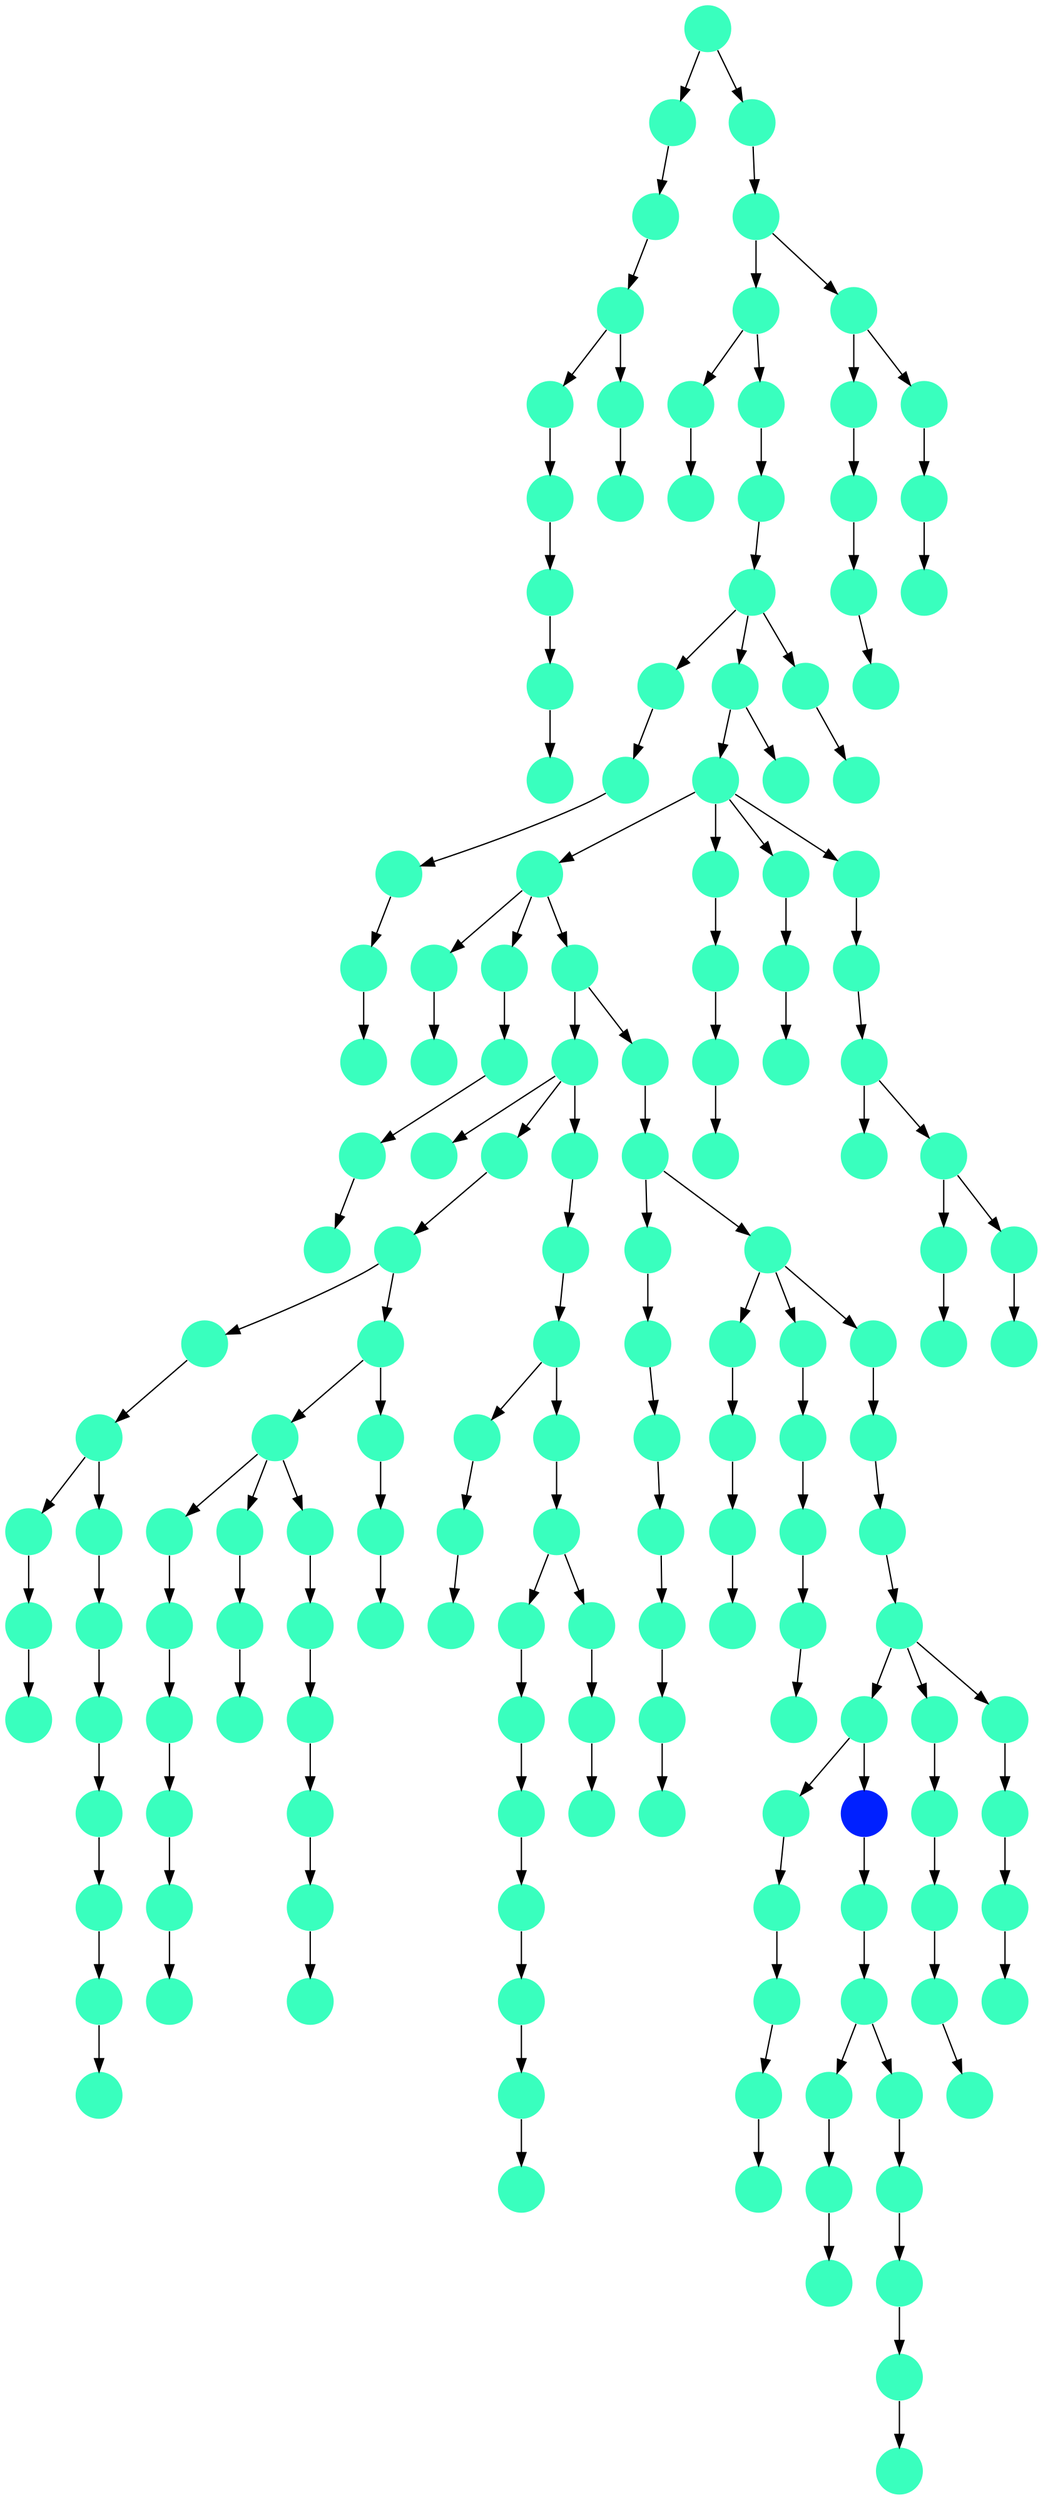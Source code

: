 digraph{
0 [tooltip = "K", penwidth = 0, style = filled, fillcolor = "#39ffbe", shape = circle, label = ""]
1 [tooltip = "K", penwidth = 0, style = filled, fillcolor = "#39ffbe", shape = circle, label = ""]
2 [tooltip = "K", penwidth = 0, style = filled, fillcolor = "#39ffbe", shape = circle, label = ""]
3 [tooltip = "K", penwidth = 0, style = filled, fillcolor = "#39ffbe", shape = circle, label = ""]
4 [tooltip = "K", penwidth = 0, style = filled, fillcolor = "#39ffbe", shape = circle, label = ""]
5 [tooltip = "K", penwidth = 0, style = filled, fillcolor = "#39ffbe", shape = circle, label = ""]
6 [tooltip = "K", penwidth = 0, style = filled, fillcolor = "#39ffbe", shape = circle, label = ""]
7 [tooltip = "K", penwidth = 0, style = filled, fillcolor = "#39ffbe", shape = circle, label = ""]
8 [tooltip = "K", penwidth = 0, style = filled, fillcolor = "#39ffbe", shape = circle, label = ""]
9 [tooltip = "K", penwidth = 0, style = filled, fillcolor = "#39ffbe", shape = circle, label = ""]
10 [tooltip = "K", penwidth = 0, style = filled, fillcolor = "#39ffbe", shape = circle, label = ""]
11 [tooltip = "K", penwidth = 0, style = filled, fillcolor = "#39ffbe", shape = circle, label = ""]
12 [tooltip = "K", penwidth = 0, style = filled, fillcolor = "#39ffbe", shape = circle, label = ""]
13 [tooltip = "K", penwidth = 0, style = filled, fillcolor = "#39ffbe", shape = circle, label = ""]
14 [tooltip = "K", penwidth = 0, style = filled, fillcolor = "#39ffbe", shape = circle, label = ""]
15 [tooltip = "K", penwidth = 0, style = filled, fillcolor = "#39ffbe", shape = circle, label = ""]
16 [tooltip = "K", penwidth = 0, style = filled, fillcolor = "#39ffbe", shape = circle, label = ""]
17 [tooltip = "K", penwidth = 0, style = filled, fillcolor = "#39ffbe", shape = circle, label = ""]
18 [tooltip = "K", penwidth = 0, style = filled, fillcolor = "#39ffbe", shape = circle, label = ""]
19 [tooltip = "K", penwidth = 0, style = filled, fillcolor = "#39ffbe", shape = circle, label = ""]
20 [tooltip = "K", penwidth = 0, style = filled, fillcolor = "#39ffbe", shape = circle, label = ""]
21 [tooltip = "K", penwidth = 0, style = filled, fillcolor = "#39ffbe", shape = circle, label = ""]
22 [tooltip = "K", penwidth = 0, style = filled, fillcolor = "#39ffbe", shape = circle, label = ""]
23 [tooltip = "K", penwidth = 0, style = filled, fillcolor = "#39ffbe", shape = circle, label = ""]
24 [tooltip = "K", penwidth = 0, style = filled, fillcolor = "#39ffbe", shape = circle, label = ""]
25 [tooltip = "K", penwidth = 0, style = filled, fillcolor = "#39ffbe", shape = circle, label = ""]
26 [tooltip = "K", penwidth = 0, style = filled, fillcolor = "#39ffbe", shape = circle, label = ""]
27 [tooltip = "K", penwidth = 0, style = filled, fillcolor = "#39ffbe", shape = circle, label = ""]
28 [tooltip = "K", penwidth = 0, style = filled, fillcolor = "#39ffbe", shape = circle, label = ""]
29 [tooltip = "K", penwidth = 0, style = filled, fillcolor = "#39ffbe", shape = circle, label = ""]
30 [tooltip = "K", penwidth = 0, style = filled, fillcolor = "#39ffbe", shape = circle, label = ""]
31 [tooltip = "K", penwidth = 0, style = filled, fillcolor = "#39ffbe", shape = circle, label = ""]
32 [tooltip = "K", penwidth = 0, style = filled, fillcolor = "#39ffbe", shape = circle, label = ""]
33 [tooltip = "K", penwidth = 0, style = filled, fillcolor = "#39ffbe", shape = circle, label = ""]
34 [tooltip = "K", penwidth = 0, style = filled, fillcolor = "#39ffbe", shape = circle, label = ""]
35 [tooltip = "K", penwidth = 0, style = filled, fillcolor = "#39ffbe", shape = circle, label = ""]
36 [tooltip = "K", penwidth = 0, style = filled, fillcolor = "#39ffbe", shape = circle, label = ""]
37 [tooltip = "K", penwidth = 0, style = filled, fillcolor = "#39ffbe", shape = circle, label = ""]
38 [tooltip = "K", penwidth = 0, style = filled, fillcolor = "#39ffbe", shape = circle, label = ""]
39 [tooltip = "K", penwidth = 0, style = filled, fillcolor = "#39ffbe", shape = circle, label = ""]
40 [tooltip = "K", penwidth = 0, style = filled, fillcolor = "#39ffbe", shape = circle, label = ""]
41 [tooltip = "K", penwidth = 0, style = filled, fillcolor = "#39ffbe", shape = circle, label = ""]
42 [tooltip = "K", penwidth = 0, style = filled, fillcolor = "#39ffbe", shape = circle, label = ""]
43 [tooltip = "K", penwidth = 0, style = filled, fillcolor = "#39ffbe", shape = circle, label = ""]
44 [tooltip = "K", penwidth = 0, style = filled, fillcolor = "#39ffbe", shape = circle, label = ""]
45 [tooltip = "K", penwidth = 0, style = filled, fillcolor = "#39ffbe", shape = circle, label = ""]
46 [tooltip = "K", penwidth = 0, style = filled, fillcolor = "#39ffbe", shape = circle, label = ""]
47 [tooltip = "K", penwidth = 0, style = filled, fillcolor = "#39ffbe", shape = circle, label = ""]
48 [tooltip = "K", penwidth = 0, style = filled, fillcolor = "#39ffbe", shape = circle, label = ""]
49 [tooltip = "K", penwidth = 0, style = filled, fillcolor = "#39ffbe", shape = circle, label = ""]
50 [tooltip = "K", penwidth = 0, style = filled, fillcolor = "#39ffbe", shape = circle, label = ""]
51 [tooltip = "K", penwidth = 0, style = filled, fillcolor = "#39ffbe", shape = circle, label = ""]
52 [tooltip = "K", penwidth = 0, style = filled, fillcolor = "#39ffbe", shape = circle, label = ""]
53 [tooltip = "K", penwidth = 0, style = filled, fillcolor = "#39ffbe", shape = circle, label = ""]
54 [tooltip = "K", penwidth = 0, style = filled, fillcolor = "#39ffbe", shape = circle, label = ""]
55 [tooltip = "K", penwidth = 0, style = filled, fillcolor = "#39ffbe", shape = circle, label = ""]
56 [tooltip = "K", penwidth = 0, style = filled, fillcolor = "#39ffbe", shape = circle, label = ""]
57 [tooltip = "K", penwidth = 0, style = filled, fillcolor = "#39ffbe", shape = circle, label = ""]
58 [tooltip = "K", penwidth = 0, style = filled, fillcolor = "#39ffbe", shape = circle, label = ""]
59 [tooltip = "K", penwidth = 0, style = filled, fillcolor = "#39ffbe", shape = circle, label = ""]
60 [tooltip = "K", penwidth = 0, style = filled, fillcolor = "#39ffbe", shape = circle, label = ""]
61 [tooltip = "K", penwidth = 0, style = filled, fillcolor = "#39ffbe", shape = circle, label = ""]
62 [tooltip = "K", penwidth = 0, style = filled, fillcolor = "#39ffbe", shape = circle, label = ""]
63 [tooltip = "K", penwidth = 0, style = filled, fillcolor = "#39ffbe", shape = circle, label = ""]
64 [tooltip = "K", penwidth = 0, style = filled, fillcolor = "#39ffbe", shape = circle, label = ""]
65 [tooltip = "K", penwidth = 0, style = filled, fillcolor = "#39ffbe", shape = circle, label = ""]
66 [tooltip = "K", penwidth = 0, style = filled, fillcolor = "#39ffbe", shape = circle, label = ""]
67 [tooltip = "K", penwidth = 0, style = filled, fillcolor = "#39ffbe", shape = circle, label = ""]
68 [tooltip = "K", penwidth = 0, style = filled, fillcolor = "#39ffbe", shape = circle, label = ""]
69 [tooltip = "K", penwidth = 0, style = filled, fillcolor = "#39ffbe", shape = circle, label = ""]
70 [tooltip = "K", penwidth = 0, style = filled, fillcolor = "#39ffbe", shape = circle, label = ""]
71 [tooltip = "K", penwidth = 0, style = filled, fillcolor = "#39ffbe", shape = circle, label = ""]
72 [tooltip = "K", penwidth = 0, style = filled, fillcolor = "#39ffbe", shape = circle, label = ""]
73 [tooltip = "K", penwidth = 0, style = filled, fillcolor = "#39ffbe", shape = circle, label = ""]
74 [tooltip = "K", penwidth = 0, style = filled, fillcolor = "#39ffbe", shape = circle, label = ""]
75 [tooltip = "K", penwidth = 0, style = filled, fillcolor = "#39ffbe", shape = circle, label = ""]
76 [tooltip = "K", penwidth = 0, style = filled, fillcolor = "#39ffbe", shape = circle, label = ""]
77 [tooltip = "K", penwidth = 0, style = filled, fillcolor = "#39ffbe", shape = circle, label = ""]
78 [tooltip = "K", penwidth = 0, style = filled, fillcolor = "#39ffbe", shape = circle, label = ""]
79 [tooltip = "K", penwidth = 0, style = filled, fillcolor = "#39ffbe", shape = circle, label = ""]
80 [tooltip = "K", penwidth = 0, style = filled, fillcolor = "#39ffbe", shape = circle, label = ""]
81 [tooltip = "K", penwidth = 0, style = filled, fillcolor = "#39ffbe", shape = circle, label = ""]
82 [tooltip = "K", penwidth = 0, style = filled, fillcolor = "#39ffbe", shape = circle, label = ""]
83 [tooltip = "K", penwidth = 0, style = filled, fillcolor = "#39ffbe", shape = circle, label = ""]
84 [tooltip = "K", penwidth = 0, style = filled, fillcolor = "#39ffbe", shape = circle, label = ""]
85 [tooltip = "K", penwidth = 0, style = filled, fillcolor = "#39ffbe", shape = circle, label = ""]
86 [tooltip = "K", penwidth = 0, style = filled, fillcolor = "#39ffbe", shape = circle, label = ""]
87 [tooltip = "K", penwidth = 0, style = filled, fillcolor = "#39ffbe", shape = circle, label = ""]
88 [tooltip = "K", penwidth = 0, style = filled, fillcolor = "#39ffbe", shape = circle, label = ""]
89 [tooltip = "K", penwidth = 0, style = filled, fillcolor = "#39ffbe", shape = circle, label = ""]
90 [tooltip = "K", penwidth = 0, style = filled, fillcolor = "#39ffbe", shape = circle, label = ""]
91 [tooltip = "K", penwidth = 0, style = filled, fillcolor = "#39ffbe", shape = circle, label = ""]
92 [tooltip = "K", penwidth = 0, style = filled, fillcolor = "#39ffbe", shape = circle, label = ""]
93 [tooltip = "K", penwidth = 0, style = filled, fillcolor = "#39ffbe", shape = circle, label = ""]
94 [tooltip = "K", penwidth = 0, style = filled, fillcolor = "#39ffbe", shape = circle, label = ""]
95 [tooltip = "K", penwidth = 0, style = filled, fillcolor = "#39ffbe", shape = circle, label = ""]
96 [tooltip = "K", penwidth = 0, style = filled, fillcolor = "#39ffbe", shape = circle, label = ""]
97 [tooltip = "K", penwidth = 0, style = filled, fillcolor = "#39ffbe", shape = circle, label = ""]
98 [tooltip = "K", penwidth = 0, style = filled, fillcolor = "#39ffbe", shape = circle, label = ""]
99 [tooltip = "K", penwidth = 0, style = filled, fillcolor = "#39ffbe", shape = circle, label = ""]
100 [tooltip = "K", penwidth = 0, style = filled, fillcolor = "#39ffbe", shape = circle, label = ""]
101 [tooltip = "K", penwidth = 0, style = filled, fillcolor = "#39ffbe", shape = circle, label = ""]
102 [tooltip = "K", penwidth = 0, style = filled, fillcolor = "#39ffbe", shape = circle, label = ""]
103 [tooltip = "E", penwidth = 0, style = filled, fillcolor = "#0020ff", shape = circle, label = ""]
104 [tooltip = "K", penwidth = 0, style = filled, fillcolor = "#39ffbe", shape = circle, label = ""]
105 [tooltip = "K", penwidth = 0, style = filled, fillcolor = "#39ffbe", shape = circle, label = ""]
106 [tooltip = "K", penwidth = 0, style = filled, fillcolor = "#39ffbe", shape = circle, label = ""]
107 [tooltip = "K", penwidth = 0, style = filled, fillcolor = "#39ffbe", shape = circle, label = ""]
108 [tooltip = "K", penwidth = 0, style = filled, fillcolor = "#39ffbe", shape = circle, label = ""]
109 [tooltip = "K", penwidth = 0, style = filled, fillcolor = "#39ffbe", shape = circle, label = ""]
110 [tooltip = "K", penwidth = 0, style = filled, fillcolor = "#39ffbe", shape = circle, label = ""]
111 [tooltip = "K", penwidth = 0, style = filled, fillcolor = "#39ffbe", shape = circle, label = ""]
112 [tooltip = "K", penwidth = 0, style = filled, fillcolor = "#39ffbe", shape = circle, label = ""]
113 [tooltip = "K", penwidth = 0, style = filled, fillcolor = "#39ffbe", shape = circle, label = ""]
114 [tooltip = "K", penwidth = 0, style = filled, fillcolor = "#39ffbe", shape = circle, label = ""]
115 [tooltip = "K", penwidth = 0, style = filled, fillcolor = "#39ffbe", shape = circle, label = ""]
116 [tooltip = "K", penwidth = 0, style = filled, fillcolor = "#39ffbe", shape = circle, label = ""]
117 [tooltip = "K", penwidth = 0, style = filled, fillcolor = "#39ffbe", shape = circle, label = ""]
118 [tooltip = "K", penwidth = 0, style = filled, fillcolor = "#39ffbe", shape = circle, label = ""]
119 [tooltip = "K", penwidth = 0, style = filled, fillcolor = "#39ffbe", shape = circle, label = ""]
120 [tooltip = "K", penwidth = 0, style = filled, fillcolor = "#39ffbe", shape = circle, label = ""]
121 [tooltip = "K", penwidth = 0, style = filled, fillcolor = "#39ffbe", shape = circle, label = ""]
122 [tooltip = "K", penwidth = 0, style = filled, fillcolor = "#39ffbe", shape = circle, label = ""]
123 [tooltip = "K", penwidth = 0, style = filled, fillcolor = "#39ffbe", shape = circle, label = ""]
124 [tooltip = "K", penwidth = 0, style = filled, fillcolor = "#39ffbe", shape = circle, label = ""]
125 [tooltip = "K", penwidth = 0, style = filled, fillcolor = "#39ffbe", shape = circle, label = ""]
126 [tooltip = "K", penwidth = 0, style = filled, fillcolor = "#39ffbe", shape = circle, label = ""]
127 [tooltip = "K", penwidth = 0, style = filled, fillcolor = "#39ffbe", shape = circle, label = ""]
128 [tooltip = "K", penwidth = 0, style = filled, fillcolor = "#39ffbe", shape = circle, label = ""]
129 [tooltip = "K", penwidth = 0, style = filled, fillcolor = "#39ffbe", shape = circle, label = ""]
130 [tooltip = "K", penwidth = 0, style = filled, fillcolor = "#39ffbe", shape = circle, label = ""]
131 [tooltip = "K", penwidth = 0, style = filled, fillcolor = "#39ffbe", shape = circle, label = ""]
132 [tooltip = "K", penwidth = 0, style = filled, fillcolor = "#39ffbe", shape = circle, label = ""]
133 [tooltip = "K", penwidth = 0, style = filled, fillcolor = "#39ffbe", shape = circle, label = ""]
134 [tooltip = "K", penwidth = 0, style = filled, fillcolor = "#39ffbe", shape = circle, label = ""]
135 [tooltip = "K", penwidth = 0, style = filled, fillcolor = "#39ffbe", shape = circle, label = ""]
136 [tooltip = "K", penwidth = 0, style = filled, fillcolor = "#39ffbe", shape = circle, label = ""]
137 [tooltip = "K", penwidth = 0, style = filled, fillcolor = "#39ffbe", shape = circle, label = ""]
138 [tooltip = "K", penwidth = 0, style = filled, fillcolor = "#39ffbe", shape = circle, label = ""]
139 [tooltip = "K", penwidth = 0, style = filled, fillcolor = "#39ffbe", shape = circle, label = ""]
140 [tooltip = "K", penwidth = 0, style = filled, fillcolor = "#39ffbe", shape = circle, label = ""]
141 [tooltip = "K", penwidth = 0, style = filled, fillcolor = "#39ffbe", shape = circle, label = ""]
142 [tooltip = "K", penwidth = 0, style = filled, fillcolor = "#39ffbe", shape = circle, label = ""]
143 [tooltip = "K", penwidth = 0, style = filled, fillcolor = "#39ffbe", shape = circle, label = ""]
144 [tooltip = "K", penwidth = 0, style = filled, fillcolor = "#39ffbe", shape = circle, label = ""]
145 [tooltip = "K", penwidth = 0, style = filled, fillcolor = "#39ffbe", shape = circle, label = ""]
146 [tooltip = "K", penwidth = 0, style = filled, fillcolor = "#39ffbe", shape = circle, label = ""]
147 [tooltip = "K", penwidth = 0, style = filled, fillcolor = "#39ffbe", shape = circle, label = ""]
148 [tooltip = "K", penwidth = 0, style = filled, fillcolor = "#39ffbe", shape = circle, label = ""]
149 [tooltip = "K", penwidth = 0, style = filled, fillcolor = "#39ffbe", shape = circle, label = ""]
150 [tooltip = "K", penwidth = 0, style = filled, fillcolor = "#39ffbe", shape = circle, label = ""]
151 [tooltip = "K", penwidth = 0, style = filled, fillcolor = "#39ffbe", shape = circle, label = ""]
152 [tooltip = "K", penwidth = 0, style = filled, fillcolor = "#39ffbe", shape = circle, label = ""]
153 [tooltip = "K", penwidth = 0, style = filled, fillcolor = "#39ffbe", shape = circle, label = ""]
154 [tooltip = "K", penwidth = 0, style = filled, fillcolor = "#39ffbe", shape = circle, label = ""]
155 [tooltip = "K", penwidth = 0, style = filled, fillcolor = "#39ffbe", shape = circle, label = ""]
156 [tooltip = "K", penwidth = 0, style = filled, fillcolor = "#39ffbe", shape = circle, label = ""]
157 [tooltip = "K", penwidth = 0, style = filled, fillcolor = "#39ffbe", shape = circle, label = ""]
158 [tooltip = "K", penwidth = 0, style = filled, fillcolor = "#39ffbe", shape = circle, label = ""]
159 [tooltip = "K", penwidth = 0, style = filled, fillcolor = "#39ffbe", shape = circle, label = ""]
160 [tooltip = "K", penwidth = 0, style = filled, fillcolor = "#39ffbe", shape = circle, label = ""]
161 [tooltip = "K", penwidth = 0, style = filled, fillcolor = "#39ffbe", shape = circle, label = ""]
162 [tooltip = "K", penwidth = 0, style = filled, fillcolor = "#39ffbe", shape = circle, label = ""]
163 [tooltip = "K", penwidth = 0, style = filled, fillcolor = "#39ffbe", shape = circle, label = ""]
135 -> 78
33 -> 140
24 -> 17
31 -> 110
88 -> 147
137 -> 55
14 -> 35
68 -> 20
140 -> 137
65 -> 159
138 -> 136
155 -> 33
39 -> 32
13 -> 45
62 -> 53
12 -> 83
132 -> 48
42 -> 15
143 -> 61
151 -> 143
139 -> 84
142 -> 34
154 -> 121
19 -> 104
49 -> 28
98 -> 114
158 -> 67
41 -> 118
81 -> 65
50 -> 144
10 -> 94
32 -> 87
147 -> 126
0 -> 1
86 -> 130
17 -> 106
115 -> 154
40 -> 73
99 -> 0
58 -> 158
120 -> 22
58 -> 141
112 -> 135
123 -> 142
110 -> 115
90 -> 124
124 -> 85
150 -> 50
144 -> 149
76 -> 11
37 -> 60
44 -> 52
56 -> 100
91 -> 89
70 -> 13
83 -> 23
54 -> 148
126 -> 21
39 -> 134
105 -> 99
154 -> 92
71 -> 153
112 -> 129
95 -> 123
11 -> 26
33 -> 38
97 -> 157
129 -> 128
75 -> 10
130 -> 102
31 -> 72
78 -> 108
12 -> 105
134 -> 31
61 -> 12
116 -> 29
128 -> 6
38 -> 57
103 -> 69
60 -> 14
117 -> 16
134 -> 155
88 -> 43
85 -> 111
108 -> 46
160 -> 54
107 -> 117
152 -> 132
43 -> 96
7 -> 64
12 -> 62
62 -> 103
122 -> 109
104 -> 101
25 -> 74
136 -> 152
66 -> 156
16 -> 36
5 -> 47
140 -> 68
39 -> 40
79 -> 58
34 -> 71
63 -> 146
160 -> 70
48 -> 91
45 -> 7
2 -> 3
69 -> 160
127 -> 56
65 -> 79
132 -> 97
161 -> 162
131 -> 98
96 -> 8
159 -> 41
8 -> 150
57 -> 51
63 -> 112
22 -> 80
120 -> 66
41 -> 37
3 -> 4
35 -> 59
138 -> 95
55 -> 19
112 -> 107
157 -> 125
82 -> 2
133 -> 82
121 -> 88
118 -> 122
31 -> 81
73 -> 49
20 -> 145
120 -> 63
67 -> 133
92 -> 139
52 -> 120
148 -> 30
145 -> 163
77 -> 18
112 -> 39
152 -> 76
46 -> 93
59 -> 119
89 -> 113
46 -> 5
93 -> 9
142 -> 77
153 -> 25
159 -> 131
80 -> 24
109 -> 75
53 -> 116
23 -> 127
108 -> 27
29 -> 161
51 -> 90
76 -> 44
41 -> 86
141 -> 42
140 -> 151
}